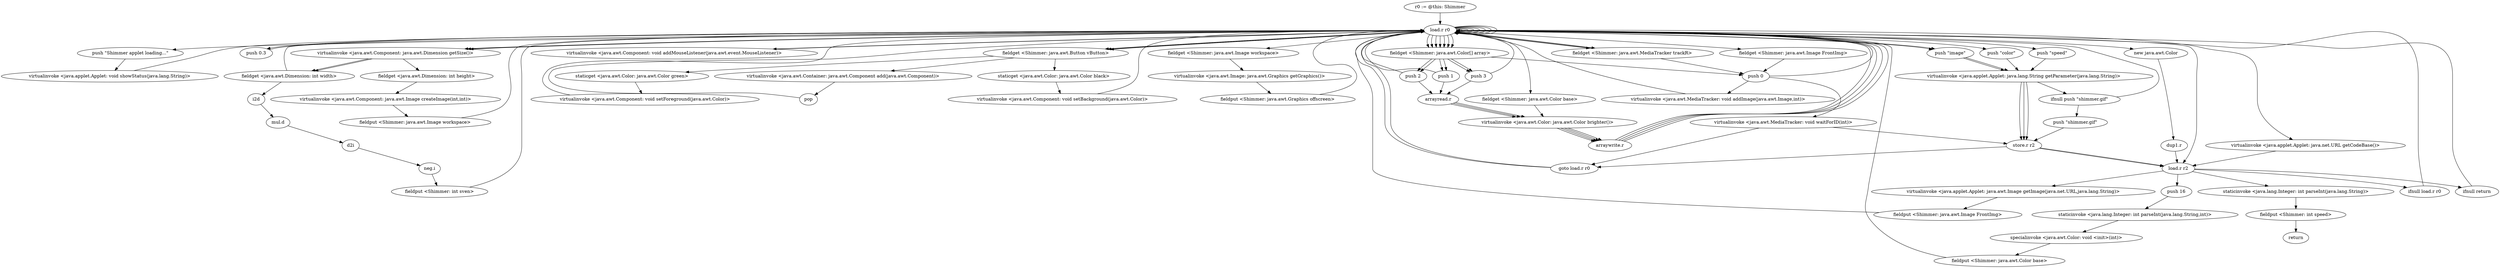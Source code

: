 digraph "" {
    "r0 := @this: Shimmer"
    "load.r r0"
    "r0 := @this: Shimmer"->"load.r r0";
    "push \"Shimmer applet loading...\""
    "load.r r0"->"push \"Shimmer applet loading...\"";
    "virtualinvoke <java.applet.Applet: void showStatus(java.lang.String)>"
    "push \"Shimmer applet loading...\""->"virtualinvoke <java.applet.Applet: void showStatus(java.lang.String)>";
    "virtualinvoke <java.applet.Applet: void showStatus(java.lang.String)>"->"load.r r0";
    "push 0.3"
    "load.r r0"->"push 0.3";
    "push 0.3"->"load.r r0";
    "virtualinvoke <java.awt.Component: java.awt.Dimension getSize()>"
    "load.r r0"->"virtualinvoke <java.awt.Component: java.awt.Dimension getSize()>";
    "fieldget <java.awt.Dimension: int width>"
    "virtualinvoke <java.awt.Component: java.awt.Dimension getSize()>"->"fieldget <java.awt.Dimension: int width>";
    "i2d"
    "fieldget <java.awt.Dimension: int width>"->"i2d";
    "mul.d"
    "i2d"->"mul.d";
    "d2i"
    "mul.d"->"d2i";
    "neg.i"
    "d2i"->"neg.i";
    "fieldput <Shimmer: int sven>"
    "neg.i"->"fieldput <Shimmer: int sven>";
    "fieldput <Shimmer: int sven>"->"load.r r0";
    "load.r r0"->"load.r r0";
    "virtualinvoke <java.awt.Component: void addMouseListener(java.awt.event.MouseListener)>"
    "load.r r0"->"virtualinvoke <java.awt.Component: void addMouseListener(java.awt.event.MouseListener)>";
    "virtualinvoke <java.awt.Component: void addMouseListener(java.awt.event.MouseListener)>"->"load.r r0";
    "fieldget <Shimmer: java.awt.Button vButton>"
    "load.r r0"->"fieldget <Shimmer: java.awt.Button vButton>";
    "staticget <java.awt.Color: java.awt.Color green>"
    "fieldget <Shimmer: java.awt.Button vButton>"->"staticget <java.awt.Color: java.awt.Color green>";
    "virtualinvoke <java.awt.Component: void setForeground(java.awt.Color)>"
    "staticget <java.awt.Color: java.awt.Color green>"->"virtualinvoke <java.awt.Component: void setForeground(java.awt.Color)>";
    "virtualinvoke <java.awt.Component: void setForeground(java.awt.Color)>"->"load.r r0";
    "load.r r0"->"fieldget <Shimmer: java.awt.Button vButton>";
    "staticget <java.awt.Color: java.awt.Color black>"
    "fieldget <Shimmer: java.awt.Button vButton>"->"staticget <java.awt.Color: java.awt.Color black>";
    "virtualinvoke <java.awt.Component: void setBackground(java.awt.Color)>"
    "staticget <java.awt.Color: java.awt.Color black>"->"virtualinvoke <java.awt.Component: void setBackground(java.awt.Color)>";
    "virtualinvoke <java.awt.Component: void setBackground(java.awt.Color)>"->"load.r r0";
    "load.r r0"->"load.r r0";
    "load.r r0"->"fieldget <Shimmer: java.awt.Button vButton>";
    "virtualinvoke <java.awt.Container: java.awt.Component add(java.awt.Component)>"
    "fieldget <Shimmer: java.awt.Button vButton>"->"virtualinvoke <java.awt.Container: java.awt.Component add(java.awt.Component)>";
    "pop"
    "virtualinvoke <java.awt.Container: java.awt.Component add(java.awt.Component)>"->"pop";
    "pop"->"load.r r0";
    "load.r r0"->"load.r r0";
    "load.r r0"->"load.r r0";
    "load.r r0"->"virtualinvoke <java.awt.Component: java.awt.Dimension getSize()>";
    "virtualinvoke <java.awt.Component: java.awt.Dimension getSize()>"->"fieldget <java.awt.Dimension: int width>";
    "fieldget <java.awt.Dimension: int width>"->"load.r r0";
    "load.r r0"->"virtualinvoke <java.awt.Component: java.awt.Dimension getSize()>";
    "fieldget <java.awt.Dimension: int height>"
    "virtualinvoke <java.awt.Component: java.awt.Dimension getSize()>"->"fieldget <java.awt.Dimension: int height>";
    "virtualinvoke <java.awt.Component: java.awt.Image createImage(int,int)>"
    "fieldget <java.awt.Dimension: int height>"->"virtualinvoke <java.awt.Component: java.awt.Image createImage(int,int)>";
    "fieldput <Shimmer: java.awt.Image workspace>"
    "virtualinvoke <java.awt.Component: java.awt.Image createImage(int,int)>"->"fieldput <Shimmer: java.awt.Image workspace>";
    "fieldput <Shimmer: java.awt.Image workspace>"->"load.r r0";
    "load.r r0"->"load.r r0";
    "fieldget <Shimmer: java.awt.Image workspace>"
    "load.r r0"->"fieldget <Shimmer: java.awt.Image workspace>";
    "virtualinvoke <java.awt.Image: java.awt.Graphics getGraphics()>"
    "fieldget <Shimmer: java.awt.Image workspace>"->"virtualinvoke <java.awt.Image: java.awt.Graphics getGraphics()>";
    "fieldput <Shimmer: java.awt.Graphics offscreen>"
    "virtualinvoke <java.awt.Image: java.awt.Graphics getGraphics()>"->"fieldput <Shimmer: java.awt.Graphics offscreen>";
    "fieldput <Shimmer: java.awt.Graphics offscreen>"->"load.r r0";
    "push \"image\""
    "load.r r0"->"push \"image\"";
    "virtualinvoke <java.applet.Applet: java.lang.String getParameter(java.lang.String)>"
    "push \"image\""->"virtualinvoke <java.applet.Applet: java.lang.String getParameter(java.lang.String)>";
    "ifnull push \"shimmer.gif\""
    "virtualinvoke <java.applet.Applet: java.lang.String getParameter(java.lang.String)>"->"ifnull push \"shimmer.gif\"";
    "ifnull push \"shimmer.gif\""->"load.r r0";
    "load.r r0"->"push \"image\"";
    "push \"image\""->"virtualinvoke <java.applet.Applet: java.lang.String getParameter(java.lang.String)>";
    "store.r r2"
    "virtualinvoke <java.applet.Applet: java.lang.String getParameter(java.lang.String)>"->"store.r r2";
    "goto load.r r0"
    "store.r r2"->"goto load.r r0";
    "goto load.r r0"->"load.r r0";
    "load.r r0"->"load.r r0";
    "load.r r0"->"load.r r0";
    "virtualinvoke <java.applet.Applet: java.net.URL getCodeBase()>"
    "load.r r0"->"virtualinvoke <java.applet.Applet: java.net.URL getCodeBase()>";
    "load.r r2"
    "virtualinvoke <java.applet.Applet: java.net.URL getCodeBase()>"->"load.r r2";
    "virtualinvoke <java.applet.Applet: java.awt.Image getImage(java.net.URL,java.lang.String)>"
    "load.r r2"->"virtualinvoke <java.applet.Applet: java.awt.Image getImage(java.net.URL,java.lang.String)>";
    "fieldput <Shimmer: java.awt.Image FrontImg>"
    "virtualinvoke <java.applet.Applet: java.awt.Image getImage(java.net.URL,java.lang.String)>"->"fieldput <Shimmer: java.awt.Image FrontImg>";
    "fieldput <Shimmer: java.awt.Image FrontImg>"->"load.r r0";
    "fieldget <Shimmer: java.awt.MediaTracker trackR>"
    "load.r r0"->"fieldget <Shimmer: java.awt.MediaTracker trackR>";
    "fieldget <Shimmer: java.awt.MediaTracker trackR>"->"load.r r0";
    "fieldget <Shimmer: java.awt.Image FrontImg>"
    "load.r r0"->"fieldget <Shimmer: java.awt.Image FrontImg>";
    "push 0"
    "fieldget <Shimmer: java.awt.Image FrontImg>"->"push 0";
    "virtualinvoke <java.awt.MediaTracker: void addImage(java.awt.Image,int)>"
    "push 0"->"virtualinvoke <java.awt.MediaTracker: void addImage(java.awt.Image,int)>";
    "virtualinvoke <java.awt.MediaTracker: void addImage(java.awt.Image,int)>"->"load.r r0";
    "load.r r0"->"fieldget <Shimmer: java.awt.MediaTracker trackR>";
    "fieldget <Shimmer: java.awt.MediaTracker trackR>"->"push 0";
    "virtualinvoke <java.awt.MediaTracker: void waitForID(int)>"
    "push 0"->"virtualinvoke <java.awt.MediaTracker: void waitForID(int)>";
    "virtualinvoke <java.awt.MediaTracker: void waitForID(int)>"->"goto load.r r0";
    "goto load.r r0"->"load.r r0";
    "push \"color\""
    "load.r r0"->"push \"color\"";
    "push \"color\""->"virtualinvoke <java.applet.Applet: java.lang.String getParameter(java.lang.String)>";
    "virtualinvoke <java.applet.Applet: java.lang.String getParameter(java.lang.String)>"->"store.r r2";
    "store.r r2"->"load.r r2";
    "ifnull load.r r0"
    "load.r r2"->"ifnull load.r r0";
    "ifnull load.r r0"->"load.r r0";
    "new java.awt.Color"
    "load.r r0"->"new java.awt.Color";
    "dup1.r"
    "new java.awt.Color"->"dup1.r";
    "dup1.r"->"load.r r2";
    "push 16"
    "load.r r2"->"push 16";
    "staticinvoke <java.lang.Integer: int parseInt(java.lang.String,int)>"
    "push 16"->"staticinvoke <java.lang.Integer: int parseInt(java.lang.String,int)>";
    "specialinvoke <java.awt.Color: void <init>(int)>"
    "staticinvoke <java.lang.Integer: int parseInt(java.lang.String,int)>"->"specialinvoke <java.awt.Color: void <init>(int)>";
    "fieldput <Shimmer: java.awt.Color base>"
    "specialinvoke <java.awt.Color: void <init>(int)>"->"fieldput <Shimmer: java.awt.Color base>";
    "fieldput <Shimmer: java.awt.Color base>"->"load.r r0";
    "fieldget <Shimmer: java.awt.Color[] array>"
    "load.r r0"->"fieldget <Shimmer: java.awt.Color[] array>";
    "push 3"
    "fieldget <Shimmer: java.awt.Color[] array>"->"push 3";
    "push 3"->"load.r r0";
    "fieldget <Shimmer: java.awt.Color base>"
    "load.r r0"->"fieldget <Shimmer: java.awt.Color base>";
    "virtualinvoke <java.awt.Color: java.awt.Color brighter()>"
    "fieldget <Shimmer: java.awt.Color base>"->"virtualinvoke <java.awt.Color: java.awt.Color brighter()>";
    "arraywrite.r"
    "virtualinvoke <java.awt.Color: java.awt.Color brighter()>"->"arraywrite.r";
    "arraywrite.r"->"load.r r0";
    "load.r r0"->"fieldget <Shimmer: java.awt.Color[] array>";
    "push 2"
    "fieldget <Shimmer: java.awt.Color[] array>"->"push 2";
    "push 2"->"load.r r0";
    "load.r r0"->"fieldget <Shimmer: java.awt.Color[] array>";
    "fieldget <Shimmer: java.awt.Color[] array>"->"push 3";
    "arrayread.r"
    "push 3"->"arrayread.r";
    "arrayread.r"->"virtualinvoke <java.awt.Color: java.awt.Color brighter()>";
    "virtualinvoke <java.awt.Color: java.awt.Color brighter()>"->"arraywrite.r";
    "arraywrite.r"->"load.r r0";
    "load.r r0"->"fieldget <Shimmer: java.awt.Color[] array>";
    "push 1"
    "fieldget <Shimmer: java.awt.Color[] array>"->"push 1";
    "push 1"->"load.r r0";
    "load.r r0"->"fieldget <Shimmer: java.awt.Color[] array>";
    "fieldget <Shimmer: java.awt.Color[] array>"->"push 2";
    "push 2"->"arrayread.r";
    "arrayread.r"->"virtualinvoke <java.awt.Color: java.awt.Color brighter()>";
    "virtualinvoke <java.awt.Color: java.awt.Color brighter()>"->"arraywrite.r";
    "arraywrite.r"->"load.r r0";
    "load.r r0"->"fieldget <Shimmer: java.awt.Color[] array>";
    "fieldget <Shimmer: java.awt.Color[] array>"->"push 0";
    "push 0"->"load.r r0";
    "load.r r0"->"fieldget <Shimmer: java.awt.Color[] array>";
    "fieldget <Shimmer: java.awt.Color[] array>"->"push 1";
    "push 1"->"arrayread.r";
    "arrayread.r"->"virtualinvoke <java.awt.Color: java.awt.Color brighter()>";
    "virtualinvoke <java.awt.Color: java.awt.Color brighter()>"->"arraywrite.r";
    "arraywrite.r"->"load.r r0";
    "push \"speed\""
    "load.r r0"->"push \"speed\"";
    "push \"speed\""->"virtualinvoke <java.applet.Applet: java.lang.String getParameter(java.lang.String)>";
    "virtualinvoke <java.applet.Applet: java.lang.String getParameter(java.lang.String)>"->"store.r r2";
    "store.r r2"->"load.r r2";
    "ifnull return"
    "load.r r2"->"ifnull return";
    "ifnull return"->"load.r r0";
    "load.r r0"->"load.r r2";
    "staticinvoke <java.lang.Integer: int parseInt(java.lang.String)>"
    "load.r r2"->"staticinvoke <java.lang.Integer: int parseInt(java.lang.String)>";
    "fieldput <Shimmer: int speed>"
    "staticinvoke <java.lang.Integer: int parseInt(java.lang.String)>"->"fieldput <Shimmer: int speed>";
    "return"
    "fieldput <Shimmer: int speed>"->"return";
    "virtualinvoke <java.awt.MediaTracker: void waitForID(int)>"->"store.r r2";
    "push \"shimmer.gif\""
    "ifnull push \"shimmer.gif\""->"push \"shimmer.gif\"";
    "push \"shimmer.gif\""->"store.r r2";
}
